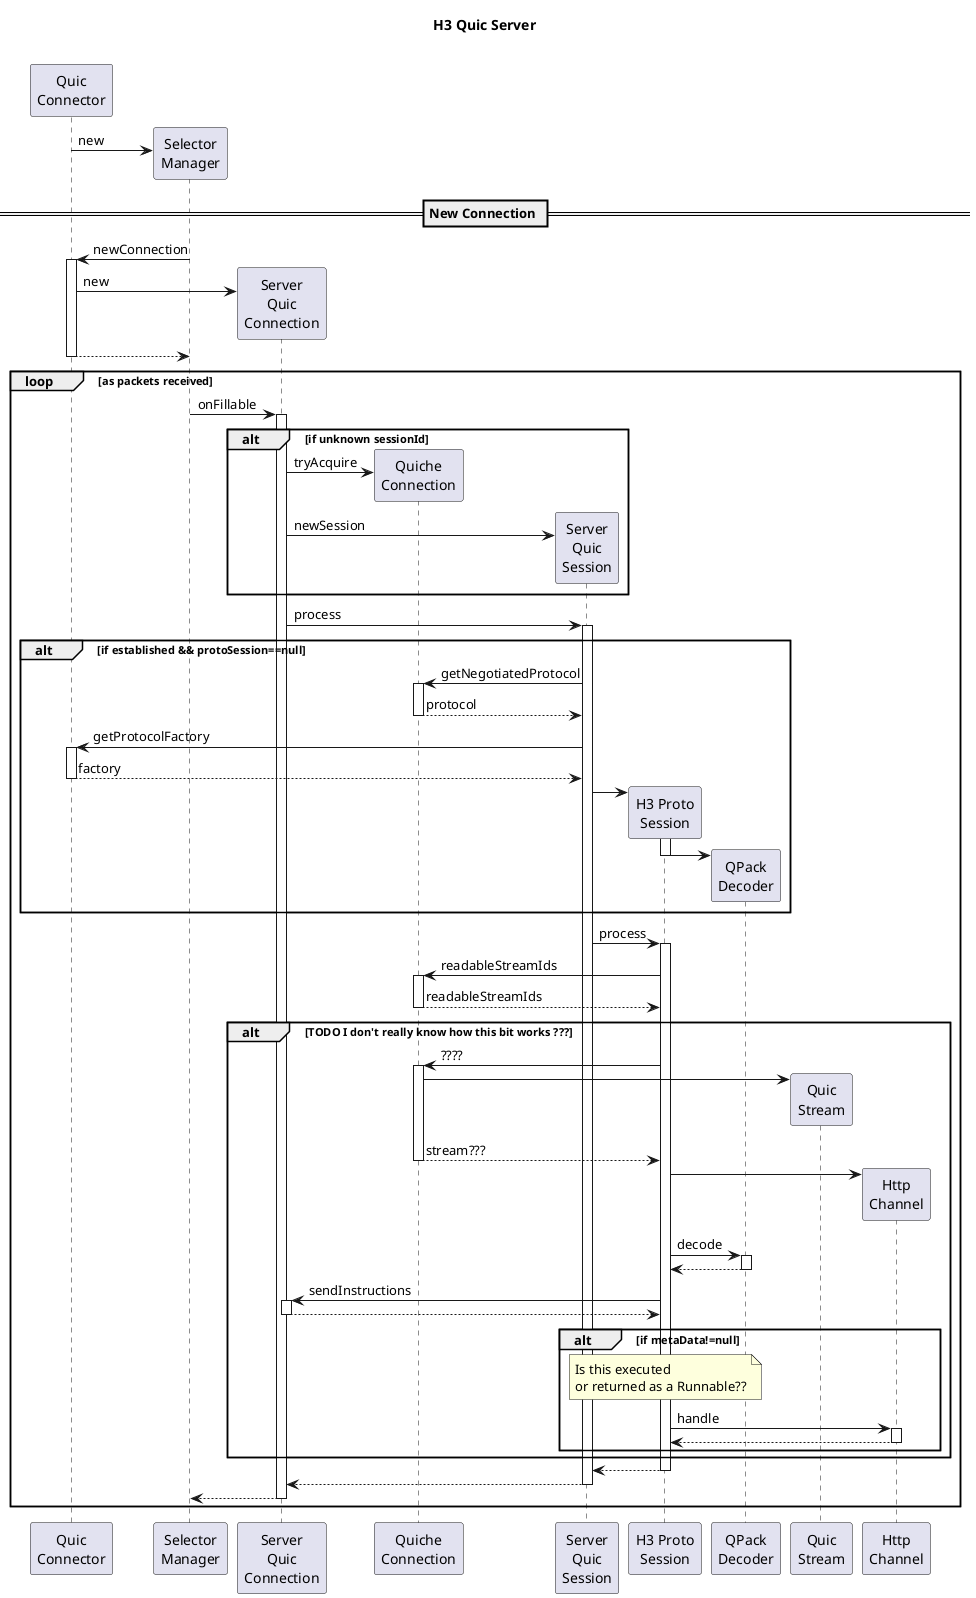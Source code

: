 @startuml
title "H3 Quic Server"

participant QuicConnector as "Quic\nConnector"
participant SelectorManager as "Selector\nManager"
participant QuicConnection as "Server\nQuic\nConnection"
participant Quiche as "Quiche\nConnection"
participant QuicSession as "Server\nQuic\nSession"
participant ProtoSession as "H3 Proto\nSession"
participant Decoder as "QPack\nDecoder"
participant QuicStream as "Quic\nStream"
participant HttpChannel as "Http\nChannel"
autoactivate on


QuicConnector -> SelectorManager ** : new

== New Connection ==

SelectorManager -> QuicConnector : newConnection
  QuicConnector -> QuicConnection ** : new
return
loop as packets received
  SelectorManager -> QuicConnection : onFillable
    alt if unknown sessionId
      QuicConnection -> Quiche ** : tryAcquire
      QuicConnection -> QuicSession ** : newSession
    end
    QuicConnection -> QuicSession : process
      alt if established && protoSession==null
        QuicSession -> Quiche : getNegotiatedProtocol
        return protocol
        QuicSession -> QuicConnector : getProtocolFactory
        return factory
        QuicSession -> ProtoSession **
        activate ProtoSession
        ProtoSession -> Decoder **
        deactivate ProtoSession
      end
      QuicSession -> ProtoSession : process
        ProtoSession -> Quiche : readableStreamIds
        return readableStreamIds
        alt TODO I don't really know how this bit works ???
          ProtoSession -> Quiche : ????
            Quiche -> QuicStream **
          return stream???
          ProtoSession -> HttpChannel **
          ProtoSession -> Decoder : decode
          return
          ProtoSession -> QuicConnection : sendInstructions
          return
          alt if metaData!=null
            note over ProtoSession
              Is this executed
              or returned as a Runnable??
            end note
            ProtoSession -> HttpChannel : handle
            return
          end
        end
      return
    return
  return
end
@enduml
